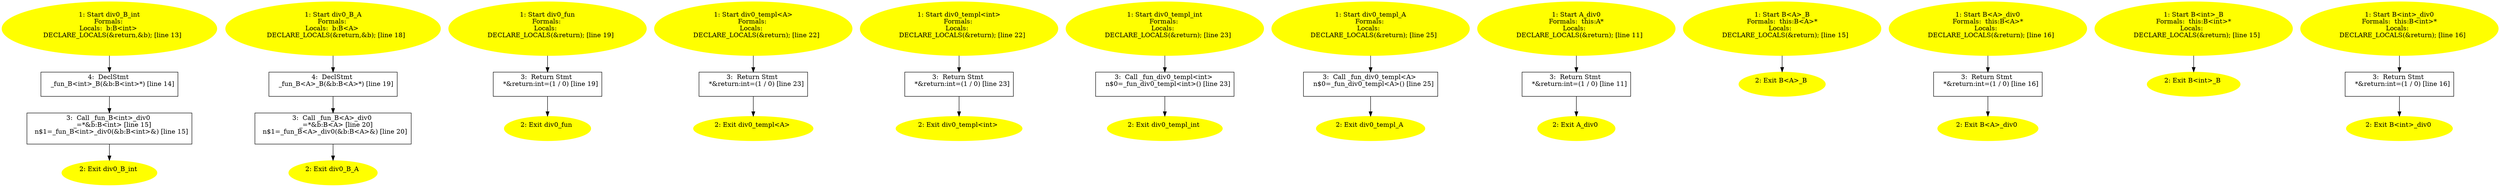 /* @generated */
digraph iCFG {
"div0_B_int#_Z10div0_B_intv.6a5285bbb8108d37ddd7fb32a1c209f0_1" [label="1: Start div0_B_int\nFormals: \nLocals:  b:B<int> \n   DECLARE_LOCALS(&return,&b); [line 13]\n " color=yellow style=filled]
	

	 "div0_B_int#_Z10div0_B_intv.6a5285bbb8108d37ddd7fb32a1c209f0_1" -> "div0_B_int#_Z10div0_B_intv.6a5285bbb8108d37ddd7fb32a1c209f0_4" ;
"div0_B_int#_Z10div0_B_intv.6a5285bbb8108d37ddd7fb32a1c209f0_2" [label="2: Exit div0_B_int \n  " color=yellow style=filled]
	

"div0_B_int#_Z10div0_B_intv.6a5285bbb8108d37ddd7fb32a1c209f0_3" [label="3:  Call _fun_B<int>_div0 \n   _=*&b:B<int> [line 15]\n  n$1=_fun_B<int>_div0(&b:B<int>&) [line 15]\n " shape="box"]
	

	 "div0_B_int#_Z10div0_B_intv.6a5285bbb8108d37ddd7fb32a1c209f0_3" -> "div0_B_int#_Z10div0_B_intv.6a5285bbb8108d37ddd7fb32a1c209f0_2" ;
"div0_B_int#_Z10div0_B_intv.6a5285bbb8108d37ddd7fb32a1c209f0_4" [label="4:  DeclStmt \n   _fun_B<int>_B(&b:B<int>*) [line 14]\n " shape="box"]
	

	 "div0_B_int#_Z10div0_B_intv.6a5285bbb8108d37ddd7fb32a1c209f0_4" -> "div0_B_int#_Z10div0_B_intv.6a5285bbb8108d37ddd7fb32a1c209f0_3" ;
"div0_B_A#_Z8div0_B_Av.e020bae865007dd9fc2a5d84c73f126c_1" [label="1: Start div0_B_A\nFormals: \nLocals:  b:B<A> \n   DECLARE_LOCALS(&return,&b); [line 18]\n " color=yellow style=filled]
	

	 "div0_B_A#_Z8div0_B_Av.e020bae865007dd9fc2a5d84c73f126c_1" -> "div0_B_A#_Z8div0_B_Av.e020bae865007dd9fc2a5d84c73f126c_4" ;
"div0_B_A#_Z8div0_B_Av.e020bae865007dd9fc2a5d84c73f126c_2" [label="2: Exit div0_B_A \n  " color=yellow style=filled]
	

"div0_B_A#_Z8div0_B_Av.e020bae865007dd9fc2a5d84c73f126c_3" [label="3:  Call _fun_B<A>_div0 \n   _=*&b:B<A> [line 20]\n  n$1=_fun_B<A>_div0(&b:B<A>&) [line 20]\n " shape="box"]
	

	 "div0_B_A#_Z8div0_B_Av.e020bae865007dd9fc2a5d84c73f126c_3" -> "div0_B_A#_Z8div0_B_Av.e020bae865007dd9fc2a5d84c73f126c_2" ;
"div0_B_A#_Z8div0_B_Av.e020bae865007dd9fc2a5d84c73f126c_4" [label="4:  DeclStmt \n   _fun_B<A>_B(&b:B<A>*) [line 19]\n " shape="box"]
	

	 "div0_B_A#_Z8div0_B_Av.e020bae865007dd9fc2a5d84c73f126c_4" -> "div0_B_A#_Z8div0_B_Av.e020bae865007dd9fc2a5d84c73f126c_3" ;
"div0_fun#_Z8div0_funv.21f70fd09b44530e062738afd1eab5d6_1" [label="1: Start div0_fun\nFormals: \nLocals:  \n   DECLARE_LOCALS(&return); [line 19]\n " color=yellow style=filled]
	

	 "div0_fun#_Z8div0_funv.21f70fd09b44530e062738afd1eab5d6_1" -> "div0_fun#_Z8div0_funv.21f70fd09b44530e062738afd1eab5d6_3" ;
"div0_fun#_Z8div0_funv.21f70fd09b44530e062738afd1eab5d6_2" [label="2: Exit div0_fun \n  " color=yellow style=filled]
	

"div0_fun#_Z8div0_funv.21f70fd09b44530e062738afd1eab5d6_3" [label="3:  Return Stmt \n   *&return:int=(1 / 0) [line 19]\n " shape="box"]
	

	 "div0_fun#_Z8div0_funv.21f70fd09b44530e062738afd1eab5d6_3" -> "div0_fun#_Z8div0_funv.21f70fd09b44530e062738afd1eab5d6_2" ;
"div0_templ<A>#_Z10div0_templI1AEiv.bcfc0dac8f7d7c1ccc70be3ddbce8e2d_1" [label="1: Start div0_templ<A>\nFormals: \nLocals:  \n   DECLARE_LOCALS(&return); [line 22]\n " color=yellow style=filled]
	

	 "div0_templ<A>#_Z10div0_templI1AEiv.bcfc0dac8f7d7c1ccc70be3ddbce8e2d_1" -> "div0_templ<A>#_Z10div0_templI1AEiv.bcfc0dac8f7d7c1ccc70be3ddbce8e2d_3" ;
"div0_templ<A>#_Z10div0_templI1AEiv.bcfc0dac8f7d7c1ccc70be3ddbce8e2d_2" [label="2: Exit div0_templ<A> \n  " color=yellow style=filled]
	

"div0_templ<A>#_Z10div0_templI1AEiv.bcfc0dac8f7d7c1ccc70be3ddbce8e2d_3" [label="3:  Return Stmt \n   *&return:int=(1 / 0) [line 23]\n " shape="box"]
	

	 "div0_templ<A>#_Z10div0_templI1AEiv.bcfc0dac8f7d7c1ccc70be3ddbce8e2d_3" -> "div0_templ<A>#_Z10div0_templI1AEiv.bcfc0dac8f7d7c1ccc70be3ddbce8e2d_2" ;
"div0_templ<int>#_Z10div0_templIiEiv.a4367063c09c7733090598ee3dd5250e_1" [label="1: Start div0_templ<int>\nFormals: \nLocals:  \n   DECLARE_LOCALS(&return); [line 22]\n " color=yellow style=filled]
	

	 "div0_templ<int>#_Z10div0_templIiEiv.a4367063c09c7733090598ee3dd5250e_1" -> "div0_templ<int>#_Z10div0_templIiEiv.a4367063c09c7733090598ee3dd5250e_3" ;
"div0_templ<int>#_Z10div0_templIiEiv.a4367063c09c7733090598ee3dd5250e_2" [label="2: Exit div0_templ<int> \n  " color=yellow style=filled]
	

"div0_templ<int>#_Z10div0_templIiEiv.a4367063c09c7733090598ee3dd5250e_3" [label="3:  Return Stmt \n   *&return:int=(1 / 0) [line 23]\n " shape="box"]
	

	 "div0_templ<int>#_Z10div0_templIiEiv.a4367063c09c7733090598ee3dd5250e_3" -> "div0_templ<int>#_Z10div0_templIiEiv.a4367063c09c7733090598ee3dd5250e_2" ;
"div0_templ_int#_Z14div0_templ_intv.f8ee29a2cfe05a5a0d69250c31702b39_1" [label="1: Start div0_templ_int\nFormals: \nLocals:  \n   DECLARE_LOCALS(&return); [line 23]\n " color=yellow style=filled]
	

	 "div0_templ_int#_Z14div0_templ_intv.f8ee29a2cfe05a5a0d69250c31702b39_1" -> "div0_templ_int#_Z14div0_templ_intv.f8ee29a2cfe05a5a0d69250c31702b39_3" ;
"div0_templ_int#_Z14div0_templ_intv.f8ee29a2cfe05a5a0d69250c31702b39_2" [label="2: Exit div0_templ_int \n  " color=yellow style=filled]
	

"div0_templ_int#_Z14div0_templ_intv.f8ee29a2cfe05a5a0d69250c31702b39_3" [label="3:  Call _fun_div0_templ<int> \n   n$0=_fun_div0_templ<int>() [line 23]\n " shape="box"]
	

	 "div0_templ_int#_Z14div0_templ_intv.f8ee29a2cfe05a5a0d69250c31702b39_3" -> "div0_templ_int#_Z14div0_templ_intv.f8ee29a2cfe05a5a0d69250c31702b39_2" ;
"div0_templ_A#_Z12div0_templ_Av.464febcb55ef703bd84efafdbcea5c40_1" [label="1: Start div0_templ_A\nFormals: \nLocals:  \n   DECLARE_LOCALS(&return); [line 25]\n " color=yellow style=filled]
	

	 "div0_templ_A#_Z12div0_templ_Av.464febcb55ef703bd84efafdbcea5c40_1" -> "div0_templ_A#_Z12div0_templ_Av.464febcb55ef703bd84efafdbcea5c40_3" ;
"div0_templ_A#_Z12div0_templ_Av.464febcb55ef703bd84efafdbcea5c40_2" [label="2: Exit div0_templ_A \n  " color=yellow style=filled]
	

"div0_templ_A#_Z12div0_templ_Av.464febcb55ef703bd84efafdbcea5c40_3" [label="3:  Call _fun_div0_templ<A> \n   n$0=_fun_div0_templ<A>() [line 25]\n " shape="box"]
	

	 "div0_templ_A#_Z12div0_templ_Av.464febcb55ef703bd84efafdbcea5c40_3" -> "div0_templ_A#_Z12div0_templ_Av.464febcb55ef703bd84efafdbcea5c40_2" ;
"div0#A#(_ZN1A4div0Ev).1a6f91584aabeebe049737afeb476378_1" [label="1: Start A_div0\nFormals:  this:A*\nLocals:  \n   DECLARE_LOCALS(&return); [line 11]\n " color=yellow style=filled]
	

	 "div0#A#(_ZN1A4div0Ev).1a6f91584aabeebe049737afeb476378_1" -> "div0#A#(_ZN1A4div0Ev).1a6f91584aabeebe049737afeb476378_3" ;
"div0#A#(_ZN1A4div0Ev).1a6f91584aabeebe049737afeb476378_2" [label="2: Exit A_div0 \n  " color=yellow style=filled]
	

"div0#A#(_ZN1A4div0Ev).1a6f91584aabeebe049737afeb476378_3" [label="3:  Return Stmt \n   *&return:int=(1 / 0) [line 11]\n " shape="box"]
	

	 "div0#A#(_ZN1A4div0Ev).1a6f91584aabeebe049737afeb476378_3" -> "div0#A#(_ZN1A4div0Ev).1a6f91584aabeebe049737afeb476378_2" ;
"B#B<A>#{_ZN1BI1AEC1Ev|constexpr}.37a0dc804dbb70abe9c0cba5d0d4b75d_1" [label="1: Start B<A>_B\nFormals:  this:B<A>*\nLocals:  \n   DECLARE_LOCALS(&return); [line 15]\n " color=yellow style=filled]
	

	 "B#B<A>#{_ZN1BI1AEC1Ev|constexpr}.37a0dc804dbb70abe9c0cba5d0d4b75d_1" -> "B#B<A>#{_ZN1BI1AEC1Ev|constexpr}.37a0dc804dbb70abe9c0cba5d0d4b75d_2" ;
"B#B<A>#{_ZN1BI1AEC1Ev|constexpr}.37a0dc804dbb70abe9c0cba5d0d4b75d_2" [label="2: Exit B<A>_B \n  " color=yellow style=filled]
	

"div0#B<A>#(_ZN1BI1AE4div0Ev).95154c4eecaa5aa2388f6884c1f2eb1f_1" [label="1: Start B<A>_div0\nFormals:  this:B<A>*\nLocals:  \n   DECLARE_LOCALS(&return); [line 16]\n " color=yellow style=filled]
	

	 "div0#B<A>#(_ZN1BI1AE4div0Ev).95154c4eecaa5aa2388f6884c1f2eb1f_1" -> "div0#B<A>#(_ZN1BI1AE4div0Ev).95154c4eecaa5aa2388f6884c1f2eb1f_3" ;
"div0#B<A>#(_ZN1BI1AE4div0Ev).95154c4eecaa5aa2388f6884c1f2eb1f_2" [label="2: Exit B<A>_div0 \n  " color=yellow style=filled]
	

"div0#B<A>#(_ZN1BI1AE4div0Ev).95154c4eecaa5aa2388f6884c1f2eb1f_3" [label="3:  Return Stmt \n   *&return:int=(1 / 0) [line 16]\n " shape="box"]
	

	 "div0#B<A>#(_ZN1BI1AE4div0Ev).95154c4eecaa5aa2388f6884c1f2eb1f_3" -> "div0#B<A>#(_ZN1BI1AE4div0Ev).95154c4eecaa5aa2388f6884c1f2eb1f_2" ;
"B#B<int>#{_ZN1BIiEC1Ev|constexpr}.0a6e40da0e7d400cfcd0dfa1df7ad995_1" [label="1: Start B<int>_B\nFormals:  this:B<int>*\nLocals:  \n   DECLARE_LOCALS(&return); [line 15]\n " color=yellow style=filled]
	

	 "B#B<int>#{_ZN1BIiEC1Ev|constexpr}.0a6e40da0e7d400cfcd0dfa1df7ad995_1" -> "B#B<int>#{_ZN1BIiEC1Ev|constexpr}.0a6e40da0e7d400cfcd0dfa1df7ad995_2" ;
"B#B<int>#{_ZN1BIiEC1Ev|constexpr}.0a6e40da0e7d400cfcd0dfa1df7ad995_2" [label="2: Exit B<int>_B \n  " color=yellow style=filled]
	

"div0#B<int>#(_ZN1BIiE4div0Ev).7928d23b80a07771917a21f2f65199b6_1" [label="1: Start B<int>_div0\nFormals:  this:B<int>*\nLocals:  \n   DECLARE_LOCALS(&return); [line 16]\n " color=yellow style=filled]
	

	 "div0#B<int>#(_ZN1BIiE4div0Ev).7928d23b80a07771917a21f2f65199b6_1" -> "div0#B<int>#(_ZN1BIiE4div0Ev).7928d23b80a07771917a21f2f65199b6_3" ;
"div0#B<int>#(_ZN1BIiE4div0Ev).7928d23b80a07771917a21f2f65199b6_2" [label="2: Exit B<int>_div0 \n  " color=yellow style=filled]
	

"div0#B<int>#(_ZN1BIiE4div0Ev).7928d23b80a07771917a21f2f65199b6_3" [label="3:  Return Stmt \n   *&return:int=(1 / 0) [line 16]\n " shape="box"]
	

	 "div0#B<int>#(_ZN1BIiE4div0Ev).7928d23b80a07771917a21f2f65199b6_3" -> "div0#B<int>#(_ZN1BIiE4div0Ev).7928d23b80a07771917a21f2f65199b6_2" ;
}
